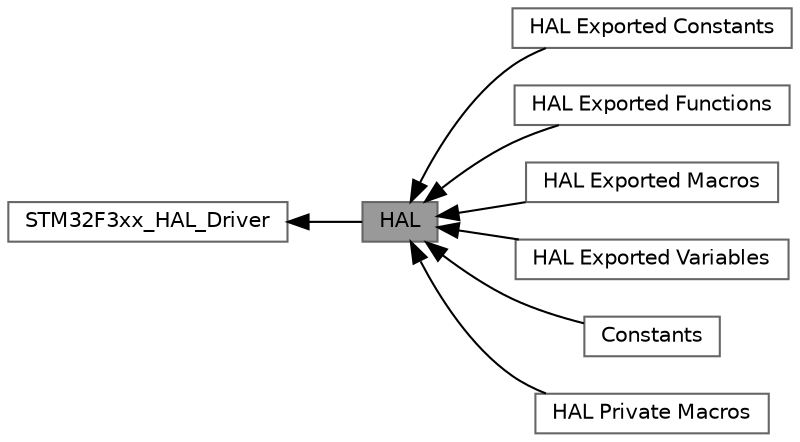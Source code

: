 digraph "HAL"
{
 // LATEX_PDF_SIZE
  bgcolor="transparent";
  edge [fontname=Helvetica,fontsize=10,labelfontname=Helvetica,labelfontsize=10];
  node [fontname=Helvetica,fontsize=10,shape=box,height=0.2,width=0.4];
  rankdir=LR;
  Node1 [id="Node000001",label="HAL",height=0.2,width=0.4,color="gray40", fillcolor="grey60", style="filled", fontcolor="black",tooltip="HAL module driver."];
  Node6 [id="Node000006",label="HAL Exported Constants",height=0.2,width=0.4,color="grey40", fillcolor="white", style="filled",URL="$group___h_a_l___exported___constants.html",tooltip=" "];
  Node5 [id="Node000005",label="HAL Exported Functions",height=0.2,width=0.4,color="grey40", fillcolor="white", style="filled",URL="$group___h_a_l___exported___functions.html",tooltip=" "];
  Node7 [id="Node000007",label="HAL Exported Macros",height=0.2,width=0.4,color="grey40", fillcolor="white", style="filled",URL="$group___h_a_l___exported___macros.html",tooltip=" "];
  Node4 [id="Node000004",label="HAL Exported Variables",height=0.2,width=0.4,color="grey40", fillcolor="white", style="filled",URL="$group___h_a_l___exported___variables.html",tooltip=" "];
  Node3 [id="Node000003",label="Constants",height=0.2,width=0.4,color="grey40", fillcolor="white", style="filled",URL="$group___h_a_l___private.html",tooltip=" "];
  Node8 [id="Node000008",label="HAL Private Macros",height=0.2,width=0.4,color="grey40", fillcolor="white", style="filled",URL="$group___h_a_l___private___macros.html",tooltip=" "];
  Node2 [id="Node000002",label="STM32F3xx_HAL_Driver",height=0.2,width=0.4,color="grey40", fillcolor="white", style="filled",URL="$group___s_t_m32_f3xx___h_a_l___driver.html",tooltip=" "];
  Node2->Node1 [shape=plaintext, dir="back", style="solid"];
  Node1->Node3 [shape=plaintext, dir="back", style="solid"];
  Node1->Node4 [shape=plaintext, dir="back", style="solid"];
  Node1->Node5 [shape=plaintext, dir="back", style="solid"];
  Node1->Node6 [shape=plaintext, dir="back", style="solid"];
  Node1->Node7 [shape=plaintext, dir="back", style="solid"];
  Node1->Node8 [shape=plaintext, dir="back", style="solid"];
}
